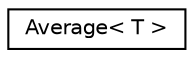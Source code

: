 digraph "Graphical Class Hierarchy"
{
 // LATEX_PDF_SIZE
  edge [fontname="Helvetica",fontsize="10",labelfontname="Helvetica",labelfontsize="10"];
  node [fontname="Helvetica",fontsize="10",shape=record];
  rankdir="LR";
  Node0 [label="Average\< T \>",height=0.2,width=0.4,color="black", fillcolor="white", style="filled",URL="$classAverage.html",tooltip=" "];
}
